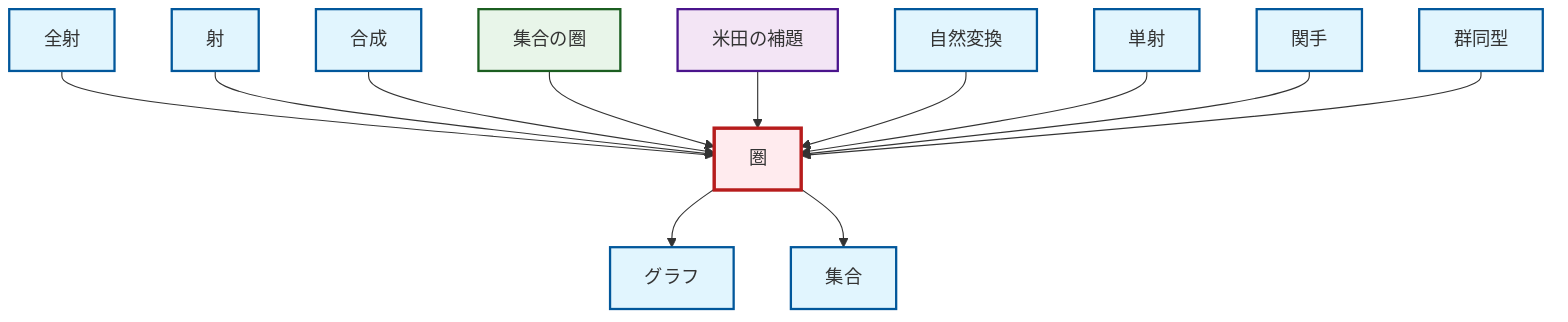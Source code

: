 graph TD
    classDef definition fill:#e1f5fe,stroke:#01579b,stroke-width:2px
    classDef theorem fill:#f3e5f5,stroke:#4a148c,stroke-width:2px
    classDef axiom fill:#fff3e0,stroke:#e65100,stroke-width:2px
    classDef example fill:#e8f5e9,stroke:#1b5e20,stroke-width:2px
    classDef current fill:#ffebee,stroke:#b71c1c,stroke-width:3px
    ex-set-category["集合の圏"]:::example
    def-monomorphism["単射"]:::definition
    def-morphism["射"]:::definition
    def-category["圏"]:::definition
    thm-yoneda["米田の補題"]:::theorem
    def-graph["グラフ"]:::definition
    def-composition["合成"]:::definition
    def-set["集合"]:::definition
    def-natural-transformation["自然変換"]:::definition
    def-functor["関手"]:::definition
    def-isomorphism["群同型"]:::definition
    def-epimorphism["全射"]:::definition
    def-epimorphism --> def-category
    def-morphism --> def-category
    def-category --> def-graph
    def-composition --> def-category
    ex-set-category --> def-category
    thm-yoneda --> def-category
    def-natural-transformation --> def-category
    def-monomorphism --> def-category
    def-functor --> def-category
    def-isomorphism --> def-category
    def-category --> def-set
    class def-category current